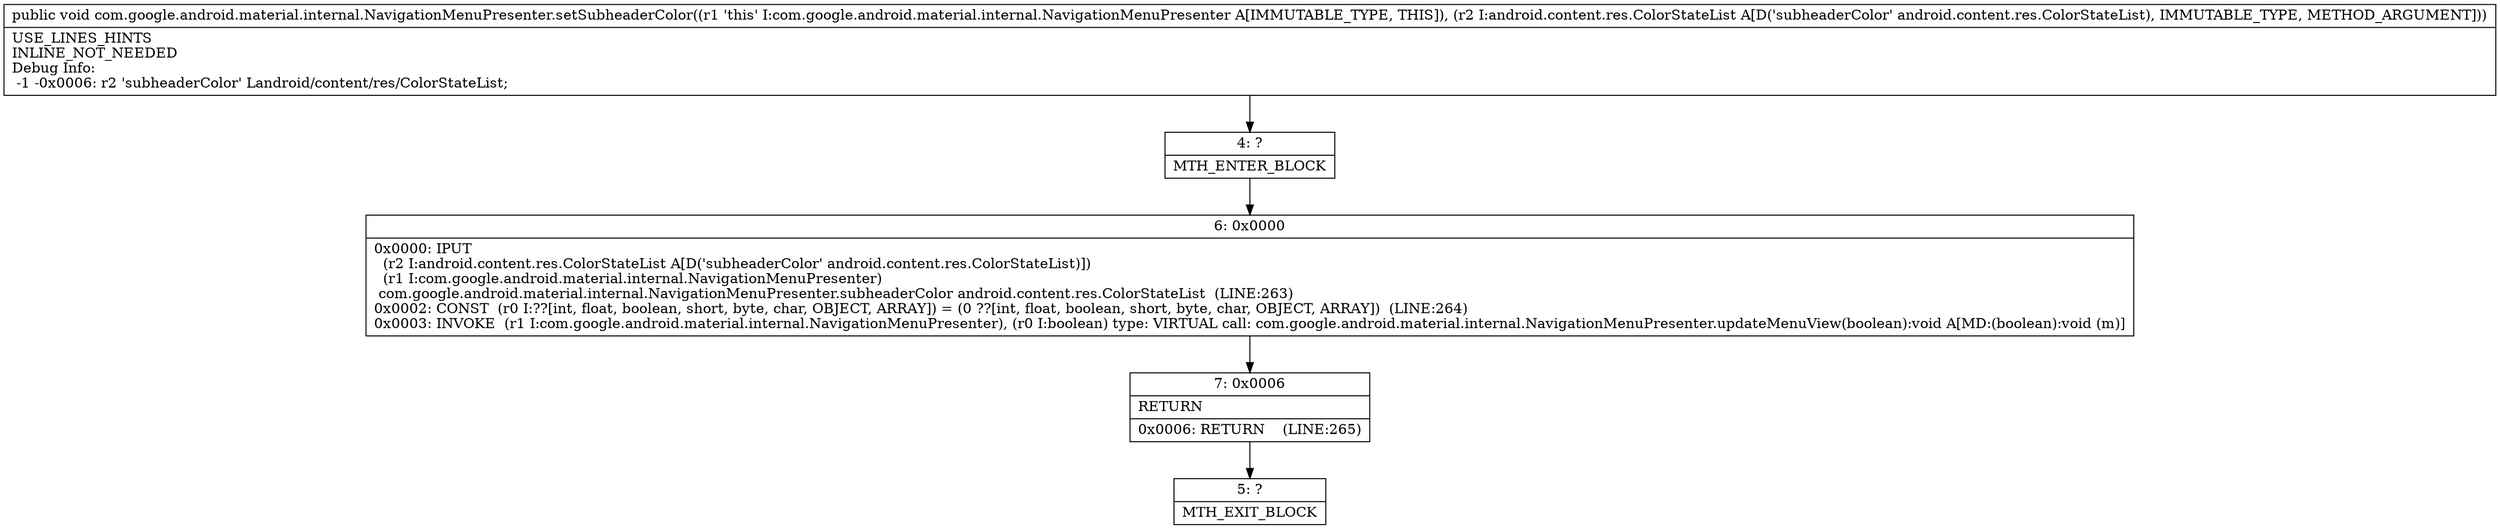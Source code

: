 digraph "CFG forcom.google.android.material.internal.NavigationMenuPresenter.setSubheaderColor(Landroid\/content\/res\/ColorStateList;)V" {
Node_4 [shape=record,label="{4\:\ ?|MTH_ENTER_BLOCK\l}"];
Node_6 [shape=record,label="{6\:\ 0x0000|0x0000: IPUT  \l  (r2 I:android.content.res.ColorStateList A[D('subheaderColor' android.content.res.ColorStateList)])\l  (r1 I:com.google.android.material.internal.NavigationMenuPresenter)\l com.google.android.material.internal.NavigationMenuPresenter.subheaderColor android.content.res.ColorStateList  (LINE:263)\l0x0002: CONST  (r0 I:??[int, float, boolean, short, byte, char, OBJECT, ARRAY]) = (0 ??[int, float, boolean, short, byte, char, OBJECT, ARRAY])  (LINE:264)\l0x0003: INVOKE  (r1 I:com.google.android.material.internal.NavigationMenuPresenter), (r0 I:boolean) type: VIRTUAL call: com.google.android.material.internal.NavigationMenuPresenter.updateMenuView(boolean):void A[MD:(boolean):void (m)]\l}"];
Node_7 [shape=record,label="{7\:\ 0x0006|RETURN\l|0x0006: RETURN    (LINE:265)\l}"];
Node_5 [shape=record,label="{5\:\ ?|MTH_EXIT_BLOCK\l}"];
MethodNode[shape=record,label="{public void com.google.android.material.internal.NavigationMenuPresenter.setSubheaderColor((r1 'this' I:com.google.android.material.internal.NavigationMenuPresenter A[IMMUTABLE_TYPE, THIS]), (r2 I:android.content.res.ColorStateList A[D('subheaderColor' android.content.res.ColorStateList), IMMUTABLE_TYPE, METHOD_ARGUMENT]))  | USE_LINES_HINTS\lINLINE_NOT_NEEDED\lDebug Info:\l  \-1 \-0x0006: r2 'subheaderColor' Landroid\/content\/res\/ColorStateList;\l}"];
MethodNode -> Node_4;Node_4 -> Node_6;
Node_6 -> Node_7;
Node_7 -> Node_5;
}

